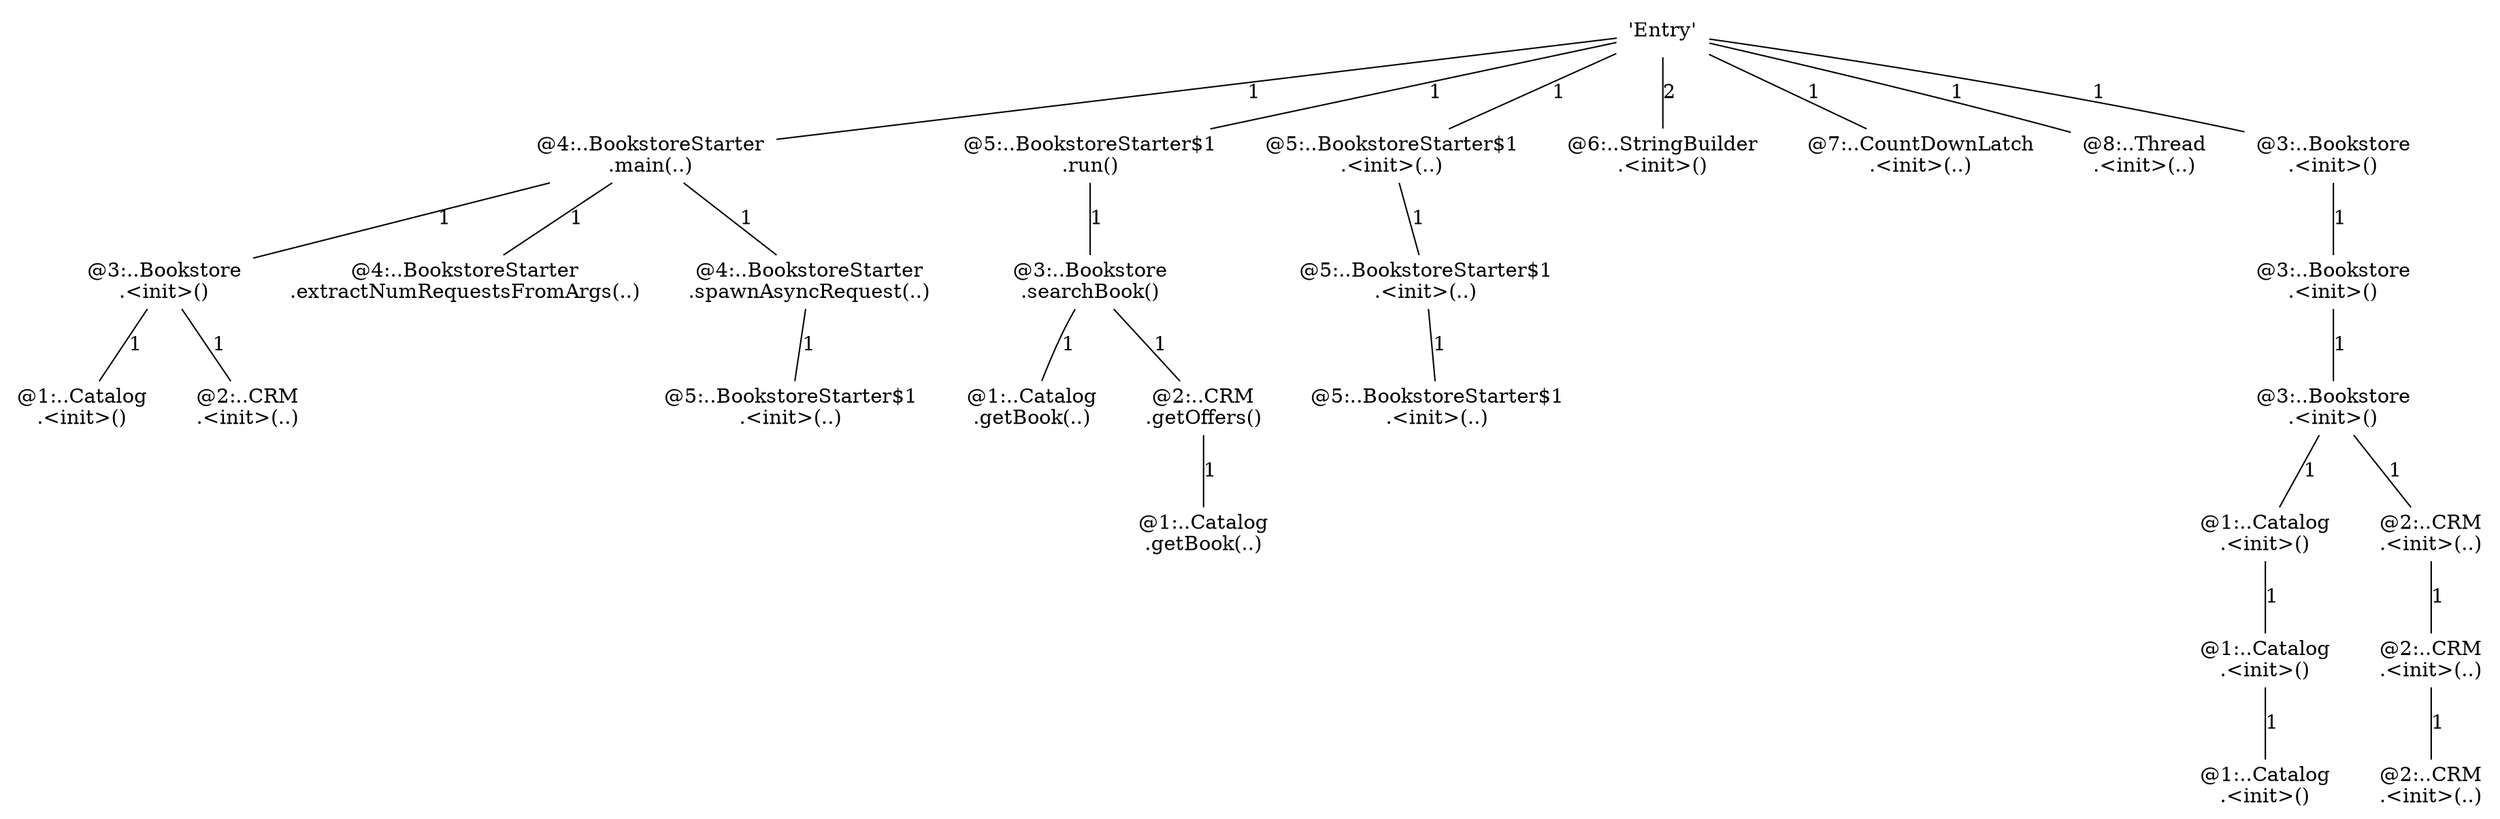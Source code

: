 digraph G {
0[label ="'Entry'",shape=none];
1[label ="@4:..BookstoreStarter\n.main(..)",shape=none];
2[label ="@3:..Bookstore\n.<init>()",shape=none];
3[label ="@1:..Catalog\n.<init>()",shape=none];
4[label ="@2:..CRM\n.<init>(..)",shape=none];
5[label ="@4:..BookstoreStarter\n.extractNumRequestsFromArgs(..)",shape=none];
6[label ="@4:..BookstoreStarter\n.spawnAsyncRequest(..)",shape=none];
7[label ="@5:..BookstoreStarter$1\n.<init>(..)",shape=none];
8[label ="@5:..BookstoreStarter$1\n.run()",shape=none];
9[label ="@3:..Bookstore\n.searchBook()",shape=none];
10[label ="@1:..Catalog\n.getBook(..)",shape=none];
11[label ="@2:..CRM\n.getOffers()",shape=none];
12[label ="@1:..Catalog\n.getBook(..)",shape=none];
13[label ="@5:..BookstoreStarter$1\n.<init>(..)",shape=none];
14[label ="@5:..BookstoreStarter$1\n.<init>(..)",shape=none];
15[label ="@5:..BookstoreStarter$1\n.<init>(..)",shape=none];
16[label ="@6:..StringBuilder\n.<init>()",shape=none];
17[label ="@7:..CountDownLatch\n.<init>(..)",shape=none];
18[label ="@8:..Thread\n.<init>(..)",shape=none];
19[label ="@3:..Bookstore\n.<init>()",shape=none];
20[label ="@3:..Bookstore\n.<init>()",shape=none];
21[label ="@3:..Bookstore\n.<init>()",shape=none];
22[label ="@1:..Catalog\n.<init>()",shape=none];
23[label ="@1:..Catalog\n.<init>()",shape=none];
24[label ="@1:..Catalog\n.<init>()",shape=none];
25[label ="@2:..CRM\n.<init>(..)",shape=none];
26[label ="@2:..CRM\n.<init>(..)",shape=none];
27[label ="@2:..CRM\n.<init>(..)",shape=none];

0->1[style=solid,arrowhead=none,label="1" ]

1->2[style=solid,arrowhead=none,label="1" ]

2->3[style=solid,arrowhead=none,label="1" ]

2->4[style=solid,arrowhead=none,label="1" ]

1->5[style=solid,arrowhead=none,label="1" ]

1->6[style=solid,arrowhead=none,label="1" ]

6->7[style=solid,arrowhead=none,label="1" ]

0->8[style=solid,arrowhead=none,label="1" ]

8->9[style=solid,arrowhead=none,label="1" ]

9->10[style=solid,arrowhead=none,label="1" ]

9->11[style=solid,arrowhead=none,label="1" ]

11->12[style=solid,arrowhead=none,label="1" ]

0->13[style=solid,arrowhead=none,label="1" ]

13->14[style=solid,arrowhead=none,label="1" ]

14->15[style=solid,arrowhead=none,label="1" ]

0->16[style=solid,arrowhead=none,label="2" ]

0->17[style=solid,arrowhead=none,label="1" ]

0->18[style=solid,arrowhead=none,label="1" ]

0->19[style=solid,arrowhead=none,label="1" ]

19->20[style=solid,arrowhead=none,label="1" ]

20->21[style=solid,arrowhead=none,label="1" ]

21->22[style=solid,arrowhead=none,label="1" ]

22->23[style=solid,arrowhead=none,label="1" ]

23->24[style=solid,arrowhead=none,label="1" ]

21->25[style=solid,arrowhead=none,label="1" ]

25->26[style=solid,arrowhead=none,label="1" ]

26->27[style=solid,arrowhead=none,label="1" ]

}
